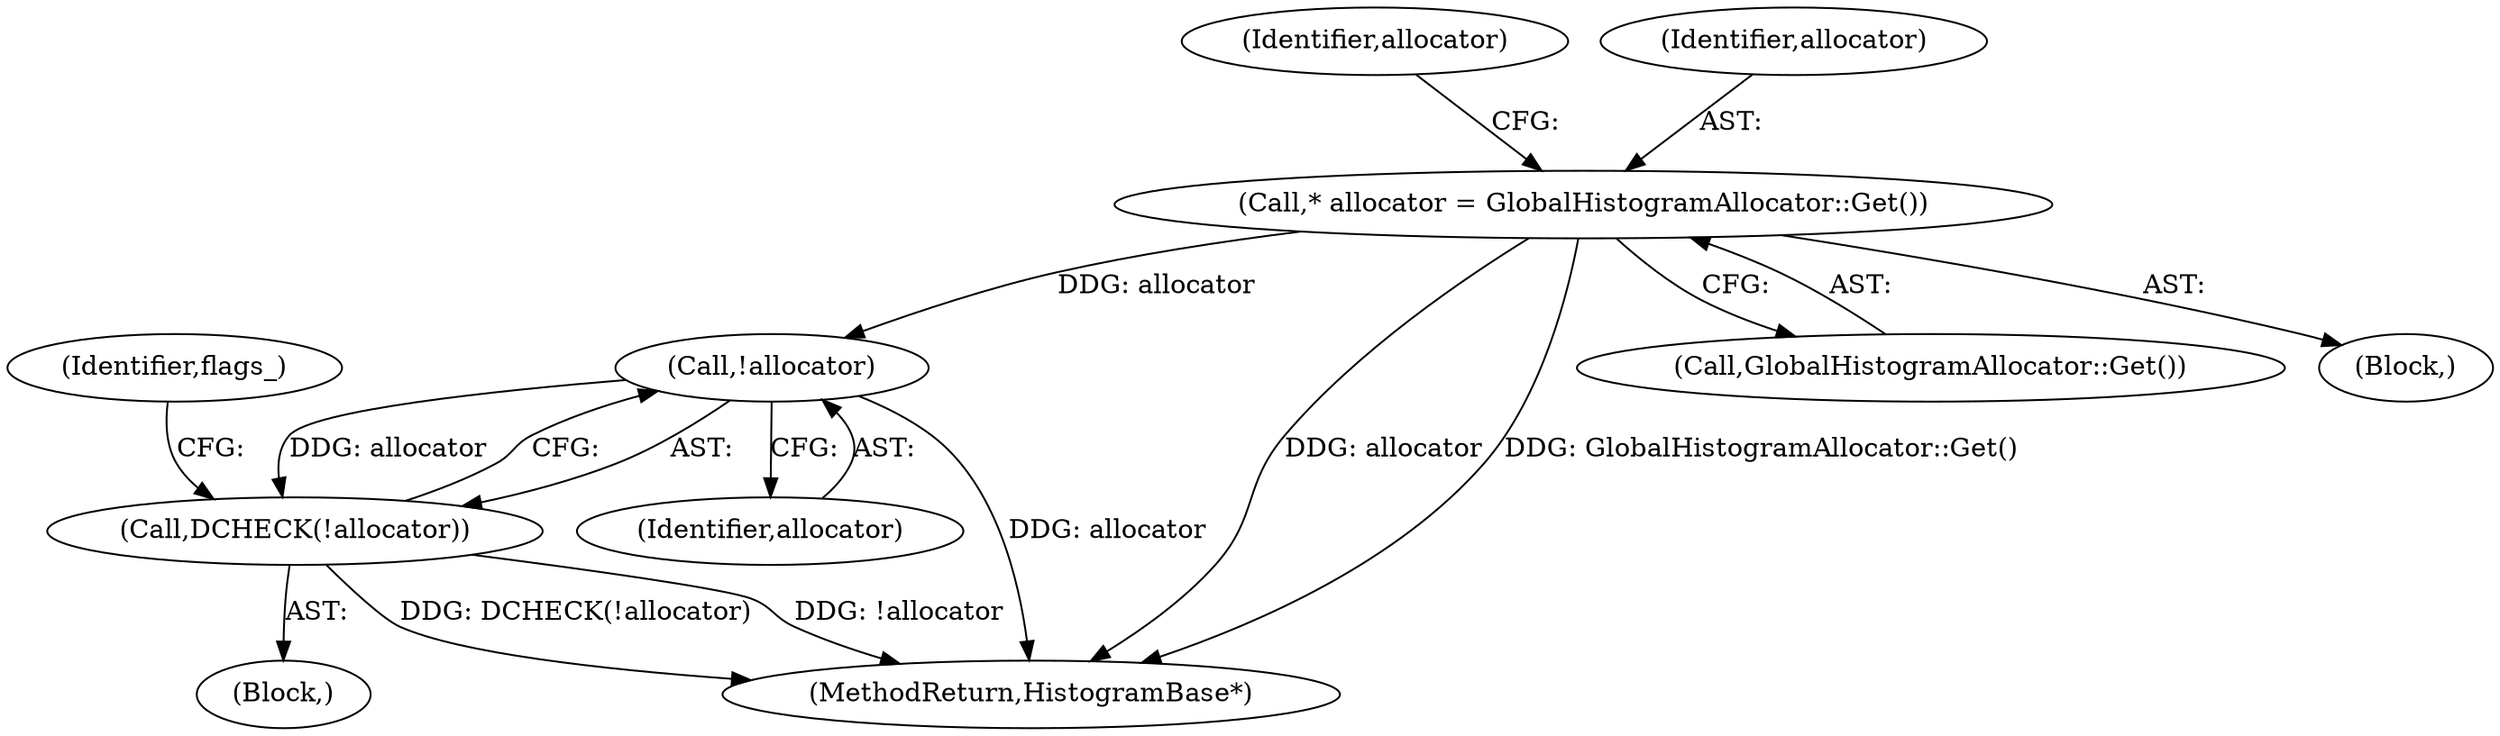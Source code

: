 digraph "0_Chrome_03c2e97746a2c471ae136b0c669f8d0c033fe168@API" {
"1000173" [label="(Call,!allocator)"];
"1000148" [label="(Call,* allocator = GlobalHistogramAllocator::Get())"];
"1000172" [label="(Call,DCHECK(!allocator))"];
"1000168" [label="(Block,)"];
"1000176" [label="(Identifier,flags_)"];
"1000150" [label="(Call,GlobalHistogramAllocator::Get())"];
"1000152" [label="(Identifier,allocator)"];
"1000112" [label="(Block,)"];
"1000148" [label="(Call,* allocator = GlobalHistogramAllocator::Get())"];
"1000174" [label="(Identifier,allocator)"];
"1000240" [label="(MethodReturn,HistogramBase*)"];
"1000149" [label="(Identifier,allocator)"];
"1000172" [label="(Call,DCHECK(!allocator))"];
"1000173" [label="(Call,!allocator)"];
"1000173" -> "1000172"  [label="AST: "];
"1000173" -> "1000174"  [label="CFG: "];
"1000174" -> "1000173"  [label="AST: "];
"1000172" -> "1000173"  [label="CFG: "];
"1000173" -> "1000240"  [label="DDG: allocator"];
"1000173" -> "1000172"  [label="DDG: allocator"];
"1000148" -> "1000173"  [label="DDG: allocator"];
"1000148" -> "1000112"  [label="AST: "];
"1000148" -> "1000150"  [label="CFG: "];
"1000149" -> "1000148"  [label="AST: "];
"1000150" -> "1000148"  [label="AST: "];
"1000152" -> "1000148"  [label="CFG: "];
"1000148" -> "1000240"  [label="DDG: allocator"];
"1000148" -> "1000240"  [label="DDG: GlobalHistogramAllocator::Get()"];
"1000172" -> "1000168"  [label="AST: "];
"1000176" -> "1000172"  [label="CFG: "];
"1000172" -> "1000240"  [label="DDG: DCHECK(!allocator)"];
"1000172" -> "1000240"  [label="DDG: !allocator"];
}
